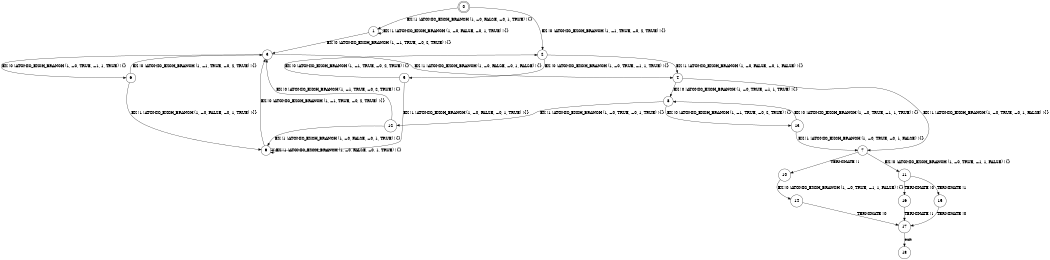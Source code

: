 digraph BCG {
size = "7, 10.5";
center = TRUE;
node [shape = circle];
0 [peripheries = 2];
0 -> 1 [label = "EX !1 !ATOMIC_EXCH_BRANCH (1, +0, FALSE, +0, 1, TRUE) !{}"];
0 -> 2 [label = "EX !0 !ATOMIC_EXCH_BRANCH (1, +1, TRUE, +0, 2, TRUE) !{}"];
1 -> 3 [label = "EX !0 !ATOMIC_EXCH_BRANCH (1, +1, TRUE, +0, 2, TRUE) !{}"];
1 -> 1 [label = "EX !1 !ATOMIC_EXCH_BRANCH (1, +0, FALSE, +0, 1, TRUE) !{}"];
2 -> 4 [label = "EX !1 !ATOMIC_EXCH_BRANCH (1, +0, FALSE, +0, 1, FALSE) !{}"];
2 -> 5 [label = "EX !0 !ATOMIC_EXCH_BRANCH (1, +0, TRUE, +1, 1, TRUE) !{}"];
3 -> 4 [label = "EX !1 !ATOMIC_EXCH_BRANCH (1, +0, FALSE, +0, 1, FALSE) !{}"];
3 -> 6 [label = "EX !0 !ATOMIC_EXCH_BRANCH (1, +0, TRUE, +1, 1, TRUE) !{}"];
4 -> 7 [label = "EX !1 !ATOMIC_EXCH_BRANCH (1, +0, TRUE, +0, 1, FALSE) !{}"];
4 -> 8 [label = "EX !0 !ATOMIC_EXCH_BRANCH (1, +0, TRUE, +1, 1, TRUE) !{}"];
5 -> 9 [label = "EX !1 !ATOMIC_EXCH_BRANCH (1, +0, FALSE, +0, 1, TRUE) !{}"];
5 -> 2 [label = "EX !0 !ATOMIC_EXCH_BRANCH (1, +1, TRUE, +0, 2, TRUE) !{}"];
6 -> 9 [label = "EX !1 !ATOMIC_EXCH_BRANCH (1, +0, FALSE, +0, 1, TRUE) !{}"];
6 -> 3 [label = "EX !0 !ATOMIC_EXCH_BRANCH (1, +1, TRUE, +0, 2, TRUE) !{}"];
7 -> 10 [label = "TERMINATE !1"];
7 -> 11 [label = "EX !0 !ATOMIC_EXCH_BRANCH (1, +0, TRUE, +1, 1, FALSE) !{}"];
8 -> 12 [label = "EX !1 !ATOMIC_EXCH_BRANCH (1, +0, TRUE, +0, 1, TRUE) !{}"];
8 -> 13 [label = "EX !0 !ATOMIC_EXCH_BRANCH (1, +1, TRUE, +0, 2, TRUE) !{}"];
9 -> 9 [label = "EX !1 !ATOMIC_EXCH_BRANCH (1, +0, FALSE, +0, 1, TRUE) !{}"];
9 -> 3 [label = "EX !0 !ATOMIC_EXCH_BRANCH (1, +1, TRUE, +0, 2, TRUE) !{}"];
10 -> 14 [label = "EX !0 !ATOMIC_EXCH_BRANCH (1, +0, TRUE, +1, 1, FALSE) !{}"];
11 -> 15 [label = "TERMINATE !1"];
11 -> 16 [label = "TERMINATE !0"];
12 -> 9 [label = "EX !1 !ATOMIC_EXCH_BRANCH (1, +0, FALSE, +0, 1, TRUE) !{}"];
12 -> 3 [label = "EX !0 !ATOMIC_EXCH_BRANCH (1, +1, TRUE, +0, 2, TRUE) !{}"];
13 -> 7 [label = "EX !1 !ATOMIC_EXCH_BRANCH (1, +0, TRUE, +0, 1, FALSE) !{}"];
13 -> 8 [label = "EX !0 !ATOMIC_EXCH_BRANCH (1, +0, TRUE, +1, 1, TRUE) !{}"];
14 -> 17 [label = "TERMINATE !0"];
15 -> 17 [label = "TERMINATE !0"];
16 -> 17 [label = "TERMINATE !1"];
17 -> 18 [label = "exit"];
}
